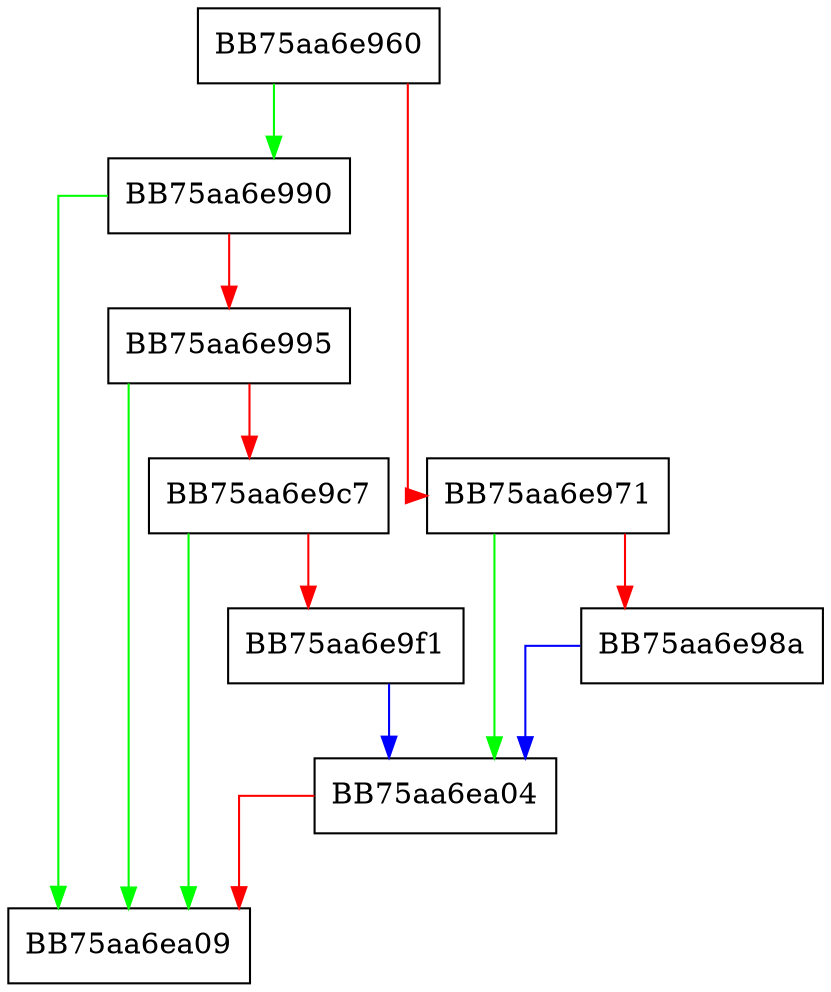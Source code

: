 digraph lkcrc_callback {
  node [shape="box"];
  graph [splines=ortho];
  BB75aa6e960 -> BB75aa6e990 [color="green"];
  BB75aa6e960 -> BB75aa6e971 [color="red"];
  BB75aa6e971 -> BB75aa6ea04 [color="green"];
  BB75aa6e971 -> BB75aa6e98a [color="red"];
  BB75aa6e98a -> BB75aa6ea04 [color="blue"];
  BB75aa6e990 -> BB75aa6ea09 [color="green"];
  BB75aa6e990 -> BB75aa6e995 [color="red"];
  BB75aa6e995 -> BB75aa6ea09 [color="green"];
  BB75aa6e995 -> BB75aa6e9c7 [color="red"];
  BB75aa6e9c7 -> BB75aa6ea09 [color="green"];
  BB75aa6e9c7 -> BB75aa6e9f1 [color="red"];
  BB75aa6e9f1 -> BB75aa6ea04 [color="blue"];
  BB75aa6ea04 -> BB75aa6ea09 [color="red"];
}